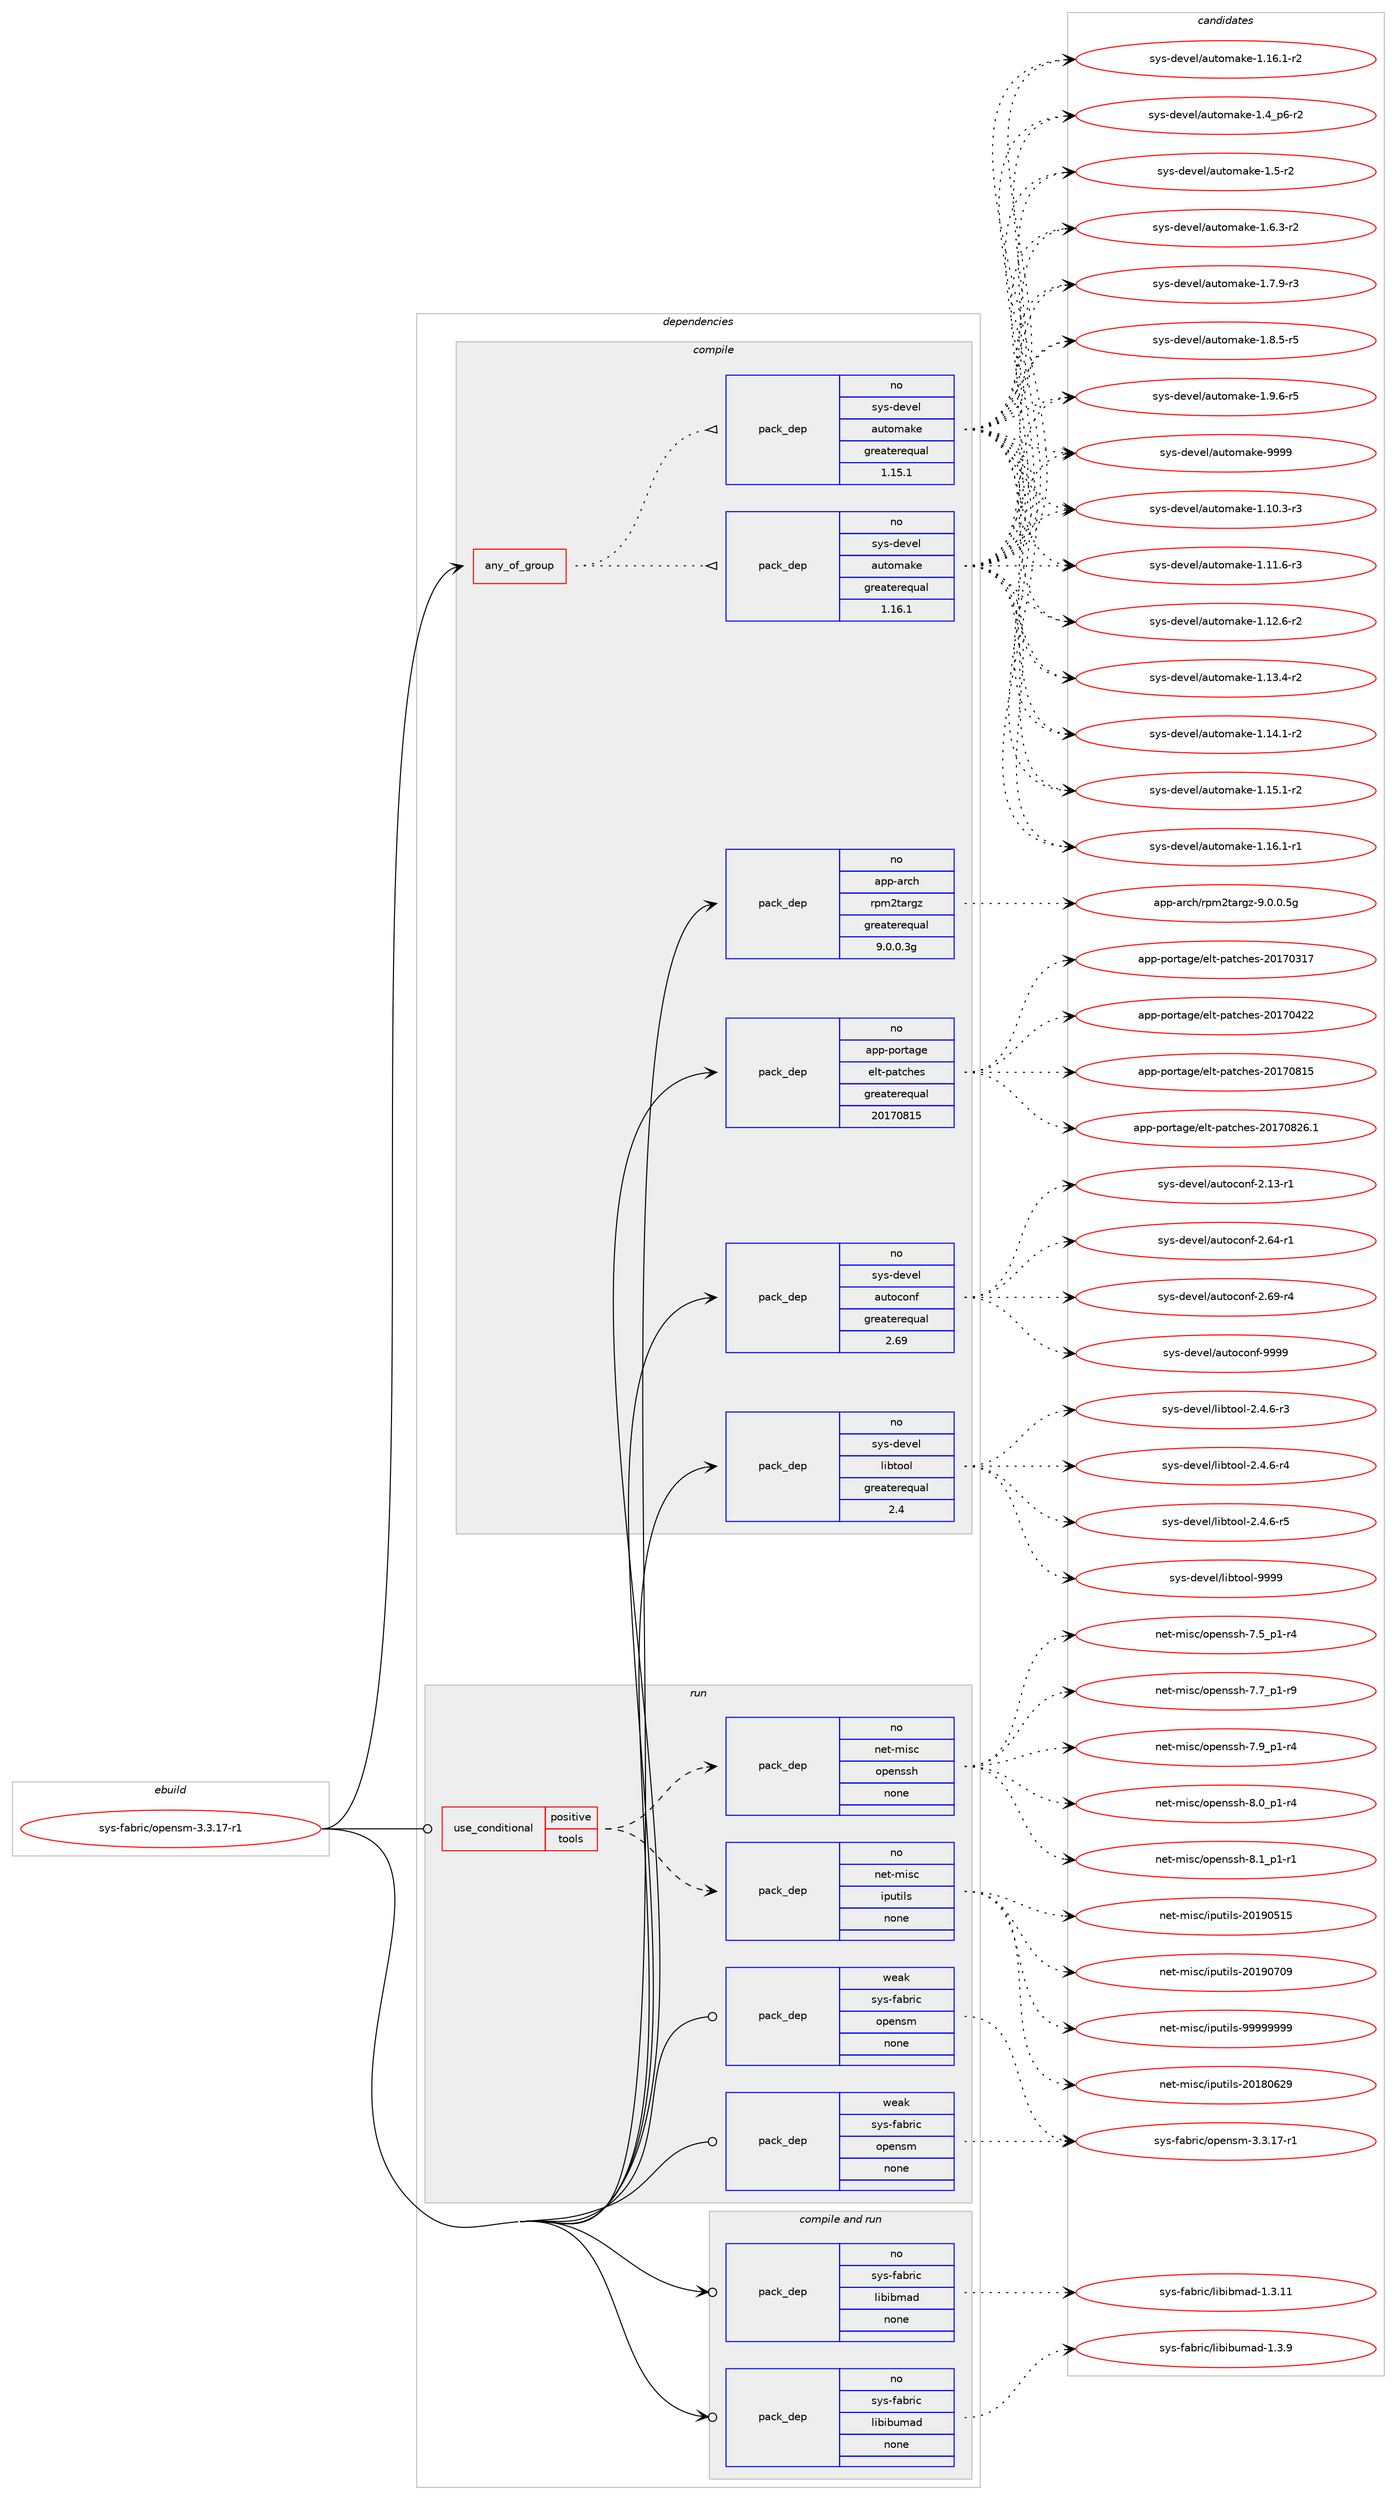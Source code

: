 digraph prolog {

# *************
# Graph options
# *************

newrank=true;
concentrate=true;
compound=true;
graph [rankdir=LR,fontname=Helvetica,fontsize=10,ranksep=1.5];#, ranksep=2.5, nodesep=0.2];
edge  [arrowhead=vee];
node  [fontname=Helvetica,fontsize=10];

# **********
# The ebuild
# **********

subgraph cluster_leftcol {
color=gray;
rank=same;
label=<<i>ebuild</i>>;
id [label="sys-fabric/opensm-3.3.17-r1", color=red, width=4, href="../sys-fabric/opensm-3.3.17-r1.svg"];
}

# ****************
# The dependencies
# ****************

subgraph cluster_midcol {
color=gray;
label=<<i>dependencies</i>>;
subgraph cluster_compile {
fillcolor="#eeeeee";
style=filled;
label=<<i>compile</i>>;
subgraph any15066 {
dependency890963 [label=<<TABLE BORDER="0" CELLBORDER="1" CELLSPACING="0" CELLPADDING="4"><TR><TD CELLPADDING="10">any_of_group</TD></TR></TABLE>>, shape=none, color=red];subgraph pack661226 {
dependency890964 [label=<<TABLE BORDER="0" CELLBORDER="1" CELLSPACING="0" CELLPADDING="4" WIDTH="220"><TR><TD ROWSPAN="6" CELLPADDING="30">pack_dep</TD></TR><TR><TD WIDTH="110">no</TD></TR><TR><TD>sys-devel</TD></TR><TR><TD>automake</TD></TR><TR><TD>greaterequal</TD></TR><TR><TD>1.16.1</TD></TR></TABLE>>, shape=none, color=blue];
}
dependency890963:e -> dependency890964:w [weight=20,style="dotted",arrowhead="oinv"];
subgraph pack661227 {
dependency890965 [label=<<TABLE BORDER="0" CELLBORDER="1" CELLSPACING="0" CELLPADDING="4" WIDTH="220"><TR><TD ROWSPAN="6" CELLPADDING="30">pack_dep</TD></TR><TR><TD WIDTH="110">no</TD></TR><TR><TD>sys-devel</TD></TR><TR><TD>automake</TD></TR><TR><TD>greaterequal</TD></TR><TR><TD>1.15.1</TD></TR></TABLE>>, shape=none, color=blue];
}
dependency890963:e -> dependency890965:w [weight=20,style="dotted",arrowhead="oinv"];
}
id:e -> dependency890963:w [weight=20,style="solid",arrowhead="vee"];
subgraph pack661228 {
dependency890966 [label=<<TABLE BORDER="0" CELLBORDER="1" CELLSPACING="0" CELLPADDING="4" WIDTH="220"><TR><TD ROWSPAN="6" CELLPADDING="30">pack_dep</TD></TR><TR><TD WIDTH="110">no</TD></TR><TR><TD>app-arch</TD></TR><TR><TD>rpm2targz</TD></TR><TR><TD>greaterequal</TD></TR><TR><TD>9.0.0.3g</TD></TR></TABLE>>, shape=none, color=blue];
}
id:e -> dependency890966:w [weight=20,style="solid",arrowhead="vee"];
subgraph pack661229 {
dependency890967 [label=<<TABLE BORDER="0" CELLBORDER="1" CELLSPACING="0" CELLPADDING="4" WIDTH="220"><TR><TD ROWSPAN="6" CELLPADDING="30">pack_dep</TD></TR><TR><TD WIDTH="110">no</TD></TR><TR><TD>app-portage</TD></TR><TR><TD>elt-patches</TD></TR><TR><TD>greaterequal</TD></TR><TR><TD>20170815</TD></TR></TABLE>>, shape=none, color=blue];
}
id:e -> dependency890967:w [weight=20,style="solid",arrowhead="vee"];
subgraph pack661230 {
dependency890968 [label=<<TABLE BORDER="0" CELLBORDER="1" CELLSPACING="0" CELLPADDING="4" WIDTH="220"><TR><TD ROWSPAN="6" CELLPADDING="30">pack_dep</TD></TR><TR><TD WIDTH="110">no</TD></TR><TR><TD>sys-devel</TD></TR><TR><TD>autoconf</TD></TR><TR><TD>greaterequal</TD></TR><TR><TD>2.69</TD></TR></TABLE>>, shape=none, color=blue];
}
id:e -> dependency890968:w [weight=20,style="solid",arrowhead="vee"];
subgraph pack661231 {
dependency890969 [label=<<TABLE BORDER="0" CELLBORDER="1" CELLSPACING="0" CELLPADDING="4" WIDTH="220"><TR><TD ROWSPAN="6" CELLPADDING="30">pack_dep</TD></TR><TR><TD WIDTH="110">no</TD></TR><TR><TD>sys-devel</TD></TR><TR><TD>libtool</TD></TR><TR><TD>greaterequal</TD></TR><TR><TD>2.4</TD></TR></TABLE>>, shape=none, color=blue];
}
id:e -> dependency890969:w [weight=20,style="solid",arrowhead="vee"];
}
subgraph cluster_compileandrun {
fillcolor="#eeeeee";
style=filled;
label=<<i>compile and run</i>>;
subgraph pack661232 {
dependency890970 [label=<<TABLE BORDER="0" CELLBORDER="1" CELLSPACING="0" CELLPADDING="4" WIDTH="220"><TR><TD ROWSPAN="6" CELLPADDING="30">pack_dep</TD></TR><TR><TD WIDTH="110">no</TD></TR><TR><TD>sys-fabric</TD></TR><TR><TD>libibmad</TD></TR><TR><TD>none</TD></TR><TR><TD></TD></TR></TABLE>>, shape=none, color=blue];
}
id:e -> dependency890970:w [weight=20,style="solid",arrowhead="odotvee"];
subgraph pack661233 {
dependency890971 [label=<<TABLE BORDER="0" CELLBORDER="1" CELLSPACING="0" CELLPADDING="4" WIDTH="220"><TR><TD ROWSPAN="6" CELLPADDING="30">pack_dep</TD></TR><TR><TD WIDTH="110">no</TD></TR><TR><TD>sys-fabric</TD></TR><TR><TD>libibumad</TD></TR><TR><TD>none</TD></TR><TR><TD></TD></TR></TABLE>>, shape=none, color=blue];
}
id:e -> dependency890971:w [weight=20,style="solid",arrowhead="odotvee"];
}
subgraph cluster_run {
fillcolor="#eeeeee";
style=filled;
label=<<i>run</i>>;
subgraph cond214134 {
dependency890972 [label=<<TABLE BORDER="0" CELLBORDER="1" CELLSPACING="0" CELLPADDING="4"><TR><TD ROWSPAN="3" CELLPADDING="10">use_conditional</TD></TR><TR><TD>positive</TD></TR><TR><TD>tools</TD></TR></TABLE>>, shape=none, color=red];
subgraph pack661234 {
dependency890973 [label=<<TABLE BORDER="0" CELLBORDER="1" CELLSPACING="0" CELLPADDING="4" WIDTH="220"><TR><TD ROWSPAN="6" CELLPADDING="30">pack_dep</TD></TR><TR><TD WIDTH="110">no</TD></TR><TR><TD>net-misc</TD></TR><TR><TD>iputils</TD></TR><TR><TD>none</TD></TR><TR><TD></TD></TR></TABLE>>, shape=none, color=blue];
}
dependency890972:e -> dependency890973:w [weight=20,style="dashed",arrowhead="vee"];
subgraph pack661235 {
dependency890974 [label=<<TABLE BORDER="0" CELLBORDER="1" CELLSPACING="0" CELLPADDING="4" WIDTH="220"><TR><TD ROWSPAN="6" CELLPADDING="30">pack_dep</TD></TR><TR><TD WIDTH="110">no</TD></TR><TR><TD>net-misc</TD></TR><TR><TD>openssh</TD></TR><TR><TD>none</TD></TR><TR><TD></TD></TR></TABLE>>, shape=none, color=blue];
}
dependency890972:e -> dependency890974:w [weight=20,style="dashed",arrowhead="vee"];
}
id:e -> dependency890972:w [weight=20,style="solid",arrowhead="odot"];
subgraph pack661236 {
dependency890975 [label=<<TABLE BORDER="0" CELLBORDER="1" CELLSPACING="0" CELLPADDING="4" WIDTH="220"><TR><TD ROWSPAN="6" CELLPADDING="30">pack_dep</TD></TR><TR><TD WIDTH="110">weak</TD></TR><TR><TD>sys-fabric</TD></TR><TR><TD>opensm</TD></TR><TR><TD>none</TD></TR><TR><TD></TD></TR></TABLE>>, shape=none, color=blue];
}
id:e -> dependency890975:w [weight=20,style="solid",arrowhead="odot"];
subgraph pack661237 {
dependency890976 [label=<<TABLE BORDER="0" CELLBORDER="1" CELLSPACING="0" CELLPADDING="4" WIDTH="220"><TR><TD ROWSPAN="6" CELLPADDING="30">pack_dep</TD></TR><TR><TD WIDTH="110">weak</TD></TR><TR><TD>sys-fabric</TD></TR><TR><TD>opensm</TD></TR><TR><TD>none</TD></TR><TR><TD></TD></TR></TABLE>>, shape=none, color=blue];
}
id:e -> dependency890976:w [weight=20,style="solid",arrowhead="odot"];
}
}

# **************
# The candidates
# **************

subgraph cluster_choices {
rank=same;
color=gray;
label=<<i>candidates</i>>;

subgraph choice661226 {
color=black;
nodesep=1;
choice11512111545100101118101108479711711611110997107101454946494846514511451 [label="sys-devel/automake-1.10.3-r3", color=red, width=4,href="../sys-devel/automake-1.10.3-r3.svg"];
choice11512111545100101118101108479711711611110997107101454946494946544511451 [label="sys-devel/automake-1.11.6-r3", color=red, width=4,href="../sys-devel/automake-1.11.6-r3.svg"];
choice11512111545100101118101108479711711611110997107101454946495046544511450 [label="sys-devel/automake-1.12.6-r2", color=red, width=4,href="../sys-devel/automake-1.12.6-r2.svg"];
choice11512111545100101118101108479711711611110997107101454946495146524511450 [label="sys-devel/automake-1.13.4-r2", color=red, width=4,href="../sys-devel/automake-1.13.4-r2.svg"];
choice11512111545100101118101108479711711611110997107101454946495246494511450 [label="sys-devel/automake-1.14.1-r2", color=red, width=4,href="../sys-devel/automake-1.14.1-r2.svg"];
choice11512111545100101118101108479711711611110997107101454946495346494511450 [label="sys-devel/automake-1.15.1-r2", color=red, width=4,href="../sys-devel/automake-1.15.1-r2.svg"];
choice11512111545100101118101108479711711611110997107101454946495446494511449 [label="sys-devel/automake-1.16.1-r1", color=red, width=4,href="../sys-devel/automake-1.16.1-r1.svg"];
choice11512111545100101118101108479711711611110997107101454946495446494511450 [label="sys-devel/automake-1.16.1-r2", color=red, width=4,href="../sys-devel/automake-1.16.1-r2.svg"];
choice115121115451001011181011084797117116111109971071014549465295112544511450 [label="sys-devel/automake-1.4_p6-r2", color=red, width=4,href="../sys-devel/automake-1.4_p6-r2.svg"];
choice11512111545100101118101108479711711611110997107101454946534511450 [label="sys-devel/automake-1.5-r2", color=red, width=4,href="../sys-devel/automake-1.5-r2.svg"];
choice115121115451001011181011084797117116111109971071014549465446514511450 [label="sys-devel/automake-1.6.3-r2", color=red, width=4,href="../sys-devel/automake-1.6.3-r2.svg"];
choice115121115451001011181011084797117116111109971071014549465546574511451 [label="sys-devel/automake-1.7.9-r3", color=red, width=4,href="../sys-devel/automake-1.7.9-r3.svg"];
choice115121115451001011181011084797117116111109971071014549465646534511453 [label="sys-devel/automake-1.8.5-r5", color=red, width=4,href="../sys-devel/automake-1.8.5-r5.svg"];
choice115121115451001011181011084797117116111109971071014549465746544511453 [label="sys-devel/automake-1.9.6-r5", color=red, width=4,href="../sys-devel/automake-1.9.6-r5.svg"];
choice115121115451001011181011084797117116111109971071014557575757 [label="sys-devel/automake-9999", color=red, width=4,href="../sys-devel/automake-9999.svg"];
dependency890964:e -> choice11512111545100101118101108479711711611110997107101454946494846514511451:w [style=dotted,weight="100"];
dependency890964:e -> choice11512111545100101118101108479711711611110997107101454946494946544511451:w [style=dotted,weight="100"];
dependency890964:e -> choice11512111545100101118101108479711711611110997107101454946495046544511450:w [style=dotted,weight="100"];
dependency890964:e -> choice11512111545100101118101108479711711611110997107101454946495146524511450:w [style=dotted,weight="100"];
dependency890964:e -> choice11512111545100101118101108479711711611110997107101454946495246494511450:w [style=dotted,weight="100"];
dependency890964:e -> choice11512111545100101118101108479711711611110997107101454946495346494511450:w [style=dotted,weight="100"];
dependency890964:e -> choice11512111545100101118101108479711711611110997107101454946495446494511449:w [style=dotted,weight="100"];
dependency890964:e -> choice11512111545100101118101108479711711611110997107101454946495446494511450:w [style=dotted,weight="100"];
dependency890964:e -> choice115121115451001011181011084797117116111109971071014549465295112544511450:w [style=dotted,weight="100"];
dependency890964:e -> choice11512111545100101118101108479711711611110997107101454946534511450:w [style=dotted,weight="100"];
dependency890964:e -> choice115121115451001011181011084797117116111109971071014549465446514511450:w [style=dotted,weight="100"];
dependency890964:e -> choice115121115451001011181011084797117116111109971071014549465546574511451:w [style=dotted,weight="100"];
dependency890964:e -> choice115121115451001011181011084797117116111109971071014549465646534511453:w [style=dotted,weight="100"];
dependency890964:e -> choice115121115451001011181011084797117116111109971071014549465746544511453:w [style=dotted,weight="100"];
dependency890964:e -> choice115121115451001011181011084797117116111109971071014557575757:w [style=dotted,weight="100"];
}
subgraph choice661227 {
color=black;
nodesep=1;
choice11512111545100101118101108479711711611110997107101454946494846514511451 [label="sys-devel/automake-1.10.3-r3", color=red, width=4,href="../sys-devel/automake-1.10.3-r3.svg"];
choice11512111545100101118101108479711711611110997107101454946494946544511451 [label="sys-devel/automake-1.11.6-r3", color=red, width=4,href="../sys-devel/automake-1.11.6-r3.svg"];
choice11512111545100101118101108479711711611110997107101454946495046544511450 [label="sys-devel/automake-1.12.6-r2", color=red, width=4,href="../sys-devel/automake-1.12.6-r2.svg"];
choice11512111545100101118101108479711711611110997107101454946495146524511450 [label="sys-devel/automake-1.13.4-r2", color=red, width=4,href="../sys-devel/automake-1.13.4-r2.svg"];
choice11512111545100101118101108479711711611110997107101454946495246494511450 [label="sys-devel/automake-1.14.1-r2", color=red, width=4,href="../sys-devel/automake-1.14.1-r2.svg"];
choice11512111545100101118101108479711711611110997107101454946495346494511450 [label="sys-devel/automake-1.15.1-r2", color=red, width=4,href="../sys-devel/automake-1.15.1-r2.svg"];
choice11512111545100101118101108479711711611110997107101454946495446494511449 [label="sys-devel/automake-1.16.1-r1", color=red, width=4,href="../sys-devel/automake-1.16.1-r1.svg"];
choice11512111545100101118101108479711711611110997107101454946495446494511450 [label="sys-devel/automake-1.16.1-r2", color=red, width=4,href="../sys-devel/automake-1.16.1-r2.svg"];
choice115121115451001011181011084797117116111109971071014549465295112544511450 [label="sys-devel/automake-1.4_p6-r2", color=red, width=4,href="../sys-devel/automake-1.4_p6-r2.svg"];
choice11512111545100101118101108479711711611110997107101454946534511450 [label="sys-devel/automake-1.5-r2", color=red, width=4,href="../sys-devel/automake-1.5-r2.svg"];
choice115121115451001011181011084797117116111109971071014549465446514511450 [label="sys-devel/automake-1.6.3-r2", color=red, width=4,href="../sys-devel/automake-1.6.3-r2.svg"];
choice115121115451001011181011084797117116111109971071014549465546574511451 [label="sys-devel/automake-1.7.9-r3", color=red, width=4,href="../sys-devel/automake-1.7.9-r3.svg"];
choice115121115451001011181011084797117116111109971071014549465646534511453 [label="sys-devel/automake-1.8.5-r5", color=red, width=4,href="../sys-devel/automake-1.8.5-r5.svg"];
choice115121115451001011181011084797117116111109971071014549465746544511453 [label="sys-devel/automake-1.9.6-r5", color=red, width=4,href="../sys-devel/automake-1.9.6-r5.svg"];
choice115121115451001011181011084797117116111109971071014557575757 [label="sys-devel/automake-9999", color=red, width=4,href="../sys-devel/automake-9999.svg"];
dependency890965:e -> choice11512111545100101118101108479711711611110997107101454946494846514511451:w [style=dotted,weight="100"];
dependency890965:e -> choice11512111545100101118101108479711711611110997107101454946494946544511451:w [style=dotted,weight="100"];
dependency890965:e -> choice11512111545100101118101108479711711611110997107101454946495046544511450:w [style=dotted,weight="100"];
dependency890965:e -> choice11512111545100101118101108479711711611110997107101454946495146524511450:w [style=dotted,weight="100"];
dependency890965:e -> choice11512111545100101118101108479711711611110997107101454946495246494511450:w [style=dotted,weight="100"];
dependency890965:e -> choice11512111545100101118101108479711711611110997107101454946495346494511450:w [style=dotted,weight="100"];
dependency890965:e -> choice11512111545100101118101108479711711611110997107101454946495446494511449:w [style=dotted,weight="100"];
dependency890965:e -> choice11512111545100101118101108479711711611110997107101454946495446494511450:w [style=dotted,weight="100"];
dependency890965:e -> choice115121115451001011181011084797117116111109971071014549465295112544511450:w [style=dotted,weight="100"];
dependency890965:e -> choice11512111545100101118101108479711711611110997107101454946534511450:w [style=dotted,weight="100"];
dependency890965:e -> choice115121115451001011181011084797117116111109971071014549465446514511450:w [style=dotted,weight="100"];
dependency890965:e -> choice115121115451001011181011084797117116111109971071014549465546574511451:w [style=dotted,weight="100"];
dependency890965:e -> choice115121115451001011181011084797117116111109971071014549465646534511453:w [style=dotted,weight="100"];
dependency890965:e -> choice115121115451001011181011084797117116111109971071014549465746544511453:w [style=dotted,weight="100"];
dependency890965:e -> choice115121115451001011181011084797117116111109971071014557575757:w [style=dotted,weight="100"];
}
subgraph choice661228 {
color=black;
nodesep=1;
choice971121124597114991044711411210950116971141031224557464846484653103 [label="app-arch/rpm2targz-9.0.0.5g", color=red, width=4,href="../app-arch/rpm2targz-9.0.0.5g.svg"];
dependency890966:e -> choice971121124597114991044711411210950116971141031224557464846484653103:w [style=dotted,weight="100"];
}
subgraph choice661229 {
color=black;
nodesep=1;
choice97112112451121111141169710310147101108116451129711699104101115455048495548514955 [label="app-portage/elt-patches-20170317", color=red, width=4,href="../app-portage/elt-patches-20170317.svg"];
choice97112112451121111141169710310147101108116451129711699104101115455048495548525050 [label="app-portage/elt-patches-20170422", color=red, width=4,href="../app-portage/elt-patches-20170422.svg"];
choice97112112451121111141169710310147101108116451129711699104101115455048495548564953 [label="app-portage/elt-patches-20170815", color=red, width=4,href="../app-portage/elt-patches-20170815.svg"];
choice971121124511211111411697103101471011081164511297116991041011154550484955485650544649 [label="app-portage/elt-patches-20170826.1", color=red, width=4,href="../app-portage/elt-patches-20170826.1.svg"];
dependency890967:e -> choice97112112451121111141169710310147101108116451129711699104101115455048495548514955:w [style=dotted,weight="100"];
dependency890967:e -> choice97112112451121111141169710310147101108116451129711699104101115455048495548525050:w [style=dotted,weight="100"];
dependency890967:e -> choice97112112451121111141169710310147101108116451129711699104101115455048495548564953:w [style=dotted,weight="100"];
dependency890967:e -> choice971121124511211111411697103101471011081164511297116991041011154550484955485650544649:w [style=dotted,weight="100"];
}
subgraph choice661230 {
color=black;
nodesep=1;
choice1151211154510010111810110847971171161119911111010245504649514511449 [label="sys-devel/autoconf-2.13-r1", color=red, width=4,href="../sys-devel/autoconf-2.13-r1.svg"];
choice1151211154510010111810110847971171161119911111010245504654524511449 [label="sys-devel/autoconf-2.64-r1", color=red, width=4,href="../sys-devel/autoconf-2.64-r1.svg"];
choice1151211154510010111810110847971171161119911111010245504654574511452 [label="sys-devel/autoconf-2.69-r4", color=red, width=4,href="../sys-devel/autoconf-2.69-r4.svg"];
choice115121115451001011181011084797117116111991111101024557575757 [label="sys-devel/autoconf-9999", color=red, width=4,href="../sys-devel/autoconf-9999.svg"];
dependency890968:e -> choice1151211154510010111810110847971171161119911111010245504649514511449:w [style=dotted,weight="100"];
dependency890968:e -> choice1151211154510010111810110847971171161119911111010245504654524511449:w [style=dotted,weight="100"];
dependency890968:e -> choice1151211154510010111810110847971171161119911111010245504654574511452:w [style=dotted,weight="100"];
dependency890968:e -> choice115121115451001011181011084797117116111991111101024557575757:w [style=dotted,weight="100"];
}
subgraph choice661231 {
color=black;
nodesep=1;
choice1151211154510010111810110847108105981161111111084550465246544511451 [label="sys-devel/libtool-2.4.6-r3", color=red, width=4,href="../sys-devel/libtool-2.4.6-r3.svg"];
choice1151211154510010111810110847108105981161111111084550465246544511452 [label="sys-devel/libtool-2.4.6-r4", color=red, width=4,href="../sys-devel/libtool-2.4.6-r4.svg"];
choice1151211154510010111810110847108105981161111111084550465246544511453 [label="sys-devel/libtool-2.4.6-r5", color=red, width=4,href="../sys-devel/libtool-2.4.6-r5.svg"];
choice1151211154510010111810110847108105981161111111084557575757 [label="sys-devel/libtool-9999", color=red, width=4,href="../sys-devel/libtool-9999.svg"];
dependency890969:e -> choice1151211154510010111810110847108105981161111111084550465246544511451:w [style=dotted,weight="100"];
dependency890969:e -> choice1151211154510010111810110847108105981161111111084550465246544511452:w [style=dotted,weight="100"];
dependency890969:e -> choice1151211154510010111810110847108105981161111111084550465246544511453:w [style=dotted,weight="100"];
dependency890969:e -> choice1151211154510010111810110847108105981161111111084557575757:w [style=dotted,weight="100"];
}
subgraph choice661232 {
color=black;
nodesep=1;
choice115121115451029798114105994710810598105981099710045494651464949 [label="sys-fabric/libibmad-1.3.11", color=red, width=4,href="../sys-fabric/libibmad-1.3.11.svg"];
dependency890970:e -> choice115121115451029798114105994710810598105981099710045494651464949:w [style=dotted,weight="100"];
}
subgraph choice661233 {
color=black;
nodesep=1;
choice1151211154510297981141059947108105981059811710997100454946514657 [label="sys-fabric/libibumad-1.3.9", color=red, width=4,href="../sys-fabric/libibumad-1.3.9.svg"];
dependency890971:e -> choice1151211154510297981141059947108105981059811710997100454946514657:w [style=dotted,weight="100"];
}
subgraph choice661234 {
color=black;
nodesep=1;
choice110101116451091051159947105112117116105108115455048495648545057 [label="net-misc/iputils-20180629", color=red, width=4,href="../net-misc/iputils-20180629.svg"];
choice110101116451091051159947105112117116105108115455048495748534953 [label="net-misc/iputils-20190515", color=red, width=4,href="../net-misc/iputils-20190515.svg"];
choice110101116451091051159947105112117116105108115455048495748554857 [label="net-misc/iputils-20190709", color=red, width=4,href="../net-misc/iputils-20190709.svg"];
choice110101116451091051159947105112117116105108115455757575757575757 [label="net-misc/iputils-99999999", color=red, width=4,href="../net-misc/iputils-99999999.svg"];
dependency890973:e -> choice110101116451091051159947105112117116105108115455048495648545057:w [style=dotted,weight="100"];
dependency890973:e -> choice110101116451091051159947105112117116105108115455048495748534953:w [style=dotted,weight="100"];
dependency890973:e -> choice110101116451091051159947105112117116105108115455048495748554857:w [style=dotted,weight="100"];
dependency890973:e -> choice110101116451091051159947105112117116105108115455757575757575757:w [style=dotted,weight="100"];
}
subgraph choice661235 {
color=black;
nodesep=1;
choice1101011164510910511599471111121011101151151044555465395112494511452 [label="net-misc/openssh-7.5_p1-r4", color=red, width=4,href="../net-misc/openssh-7.5_p1-r4.svg"];
choice1101011164510910511599471111121011101151151044555465595112494511457 [label="net-misc/openssh-7.7_p1-r9", color=red, width=4,href="../net-misc/openssh-7.7_p1-r9.svg"];
choice1101011164510910511599471111121011101151151044555465795112494511452 [label="net-misc/openssh-7.9_p1-r4", color=red, width=4,href="../net-misc/openssh-7.9_p1-r4.svg"];
choice1101011164510910511599471111121011101151151044556464895112494511452 [label="net-misc/openssh-8.0_p1-r4", color=red, width=4,href="../net-misc/openssh-8.0_p1-r4.svg"];
choice1101011164510910511599471111121011101151151044556464995112494511449 [label="net-misc/openssh-8.1_p1-r1", color=red, width=4,href="../net-misc/openssh-8.1_p1-r1.svg"];
dependency890974:e -> choice1101011164510910511599471111121011101151151044555465395112494511452:w [style=dotted,weight="100"];
dependency890974:e -> choice1101011164510910511599471111121011101151151044555465595112494511457:w [style=dotted,weight="100"];
dependency890974:e -> choice1101011164510910511599471111121011101151151044555465795112494511452:w [style=dotted,weight="100"];
dependency890974:e -> choice1101011164510910511599471111121011101151151044556464895112494511452:w [style=dotted,weight="100"];
dependency890974:e -> choice1101011164510910511599471111121011101151151044556464995112494511449:w [style=dotted,weight="100"];
}
subgraph choice661236 {
color=black;
nodesep=1;
choice1151211154510297981141059947111112101110115109455146514649554511449 [label="sys-fabric/opensm-3.3.17-r1", color=red, width=4,href="../sys-fabric/opensm-3.3.17-r1.svg"];
dependency890975:e -> choice1151211154510297981141059947111112101110115109455146514649554511449:w [style=dotted,weight="100"];
}
subgraph choice661237 {
color=black;
nodesep=1;
choice1151211154510297981141059947111112101110115109455146514649554511449 [label="sys-fabric/opensm-3.3.17-r1", color=red, width=4,href="../sys-fabric/opensm-3.3.17-r1.svg"];
dependency890976:e -> choice1151211154510297981141059947111112101110115109455146514649554511449:w [style=dotted,weight="100"];
}
}

}
